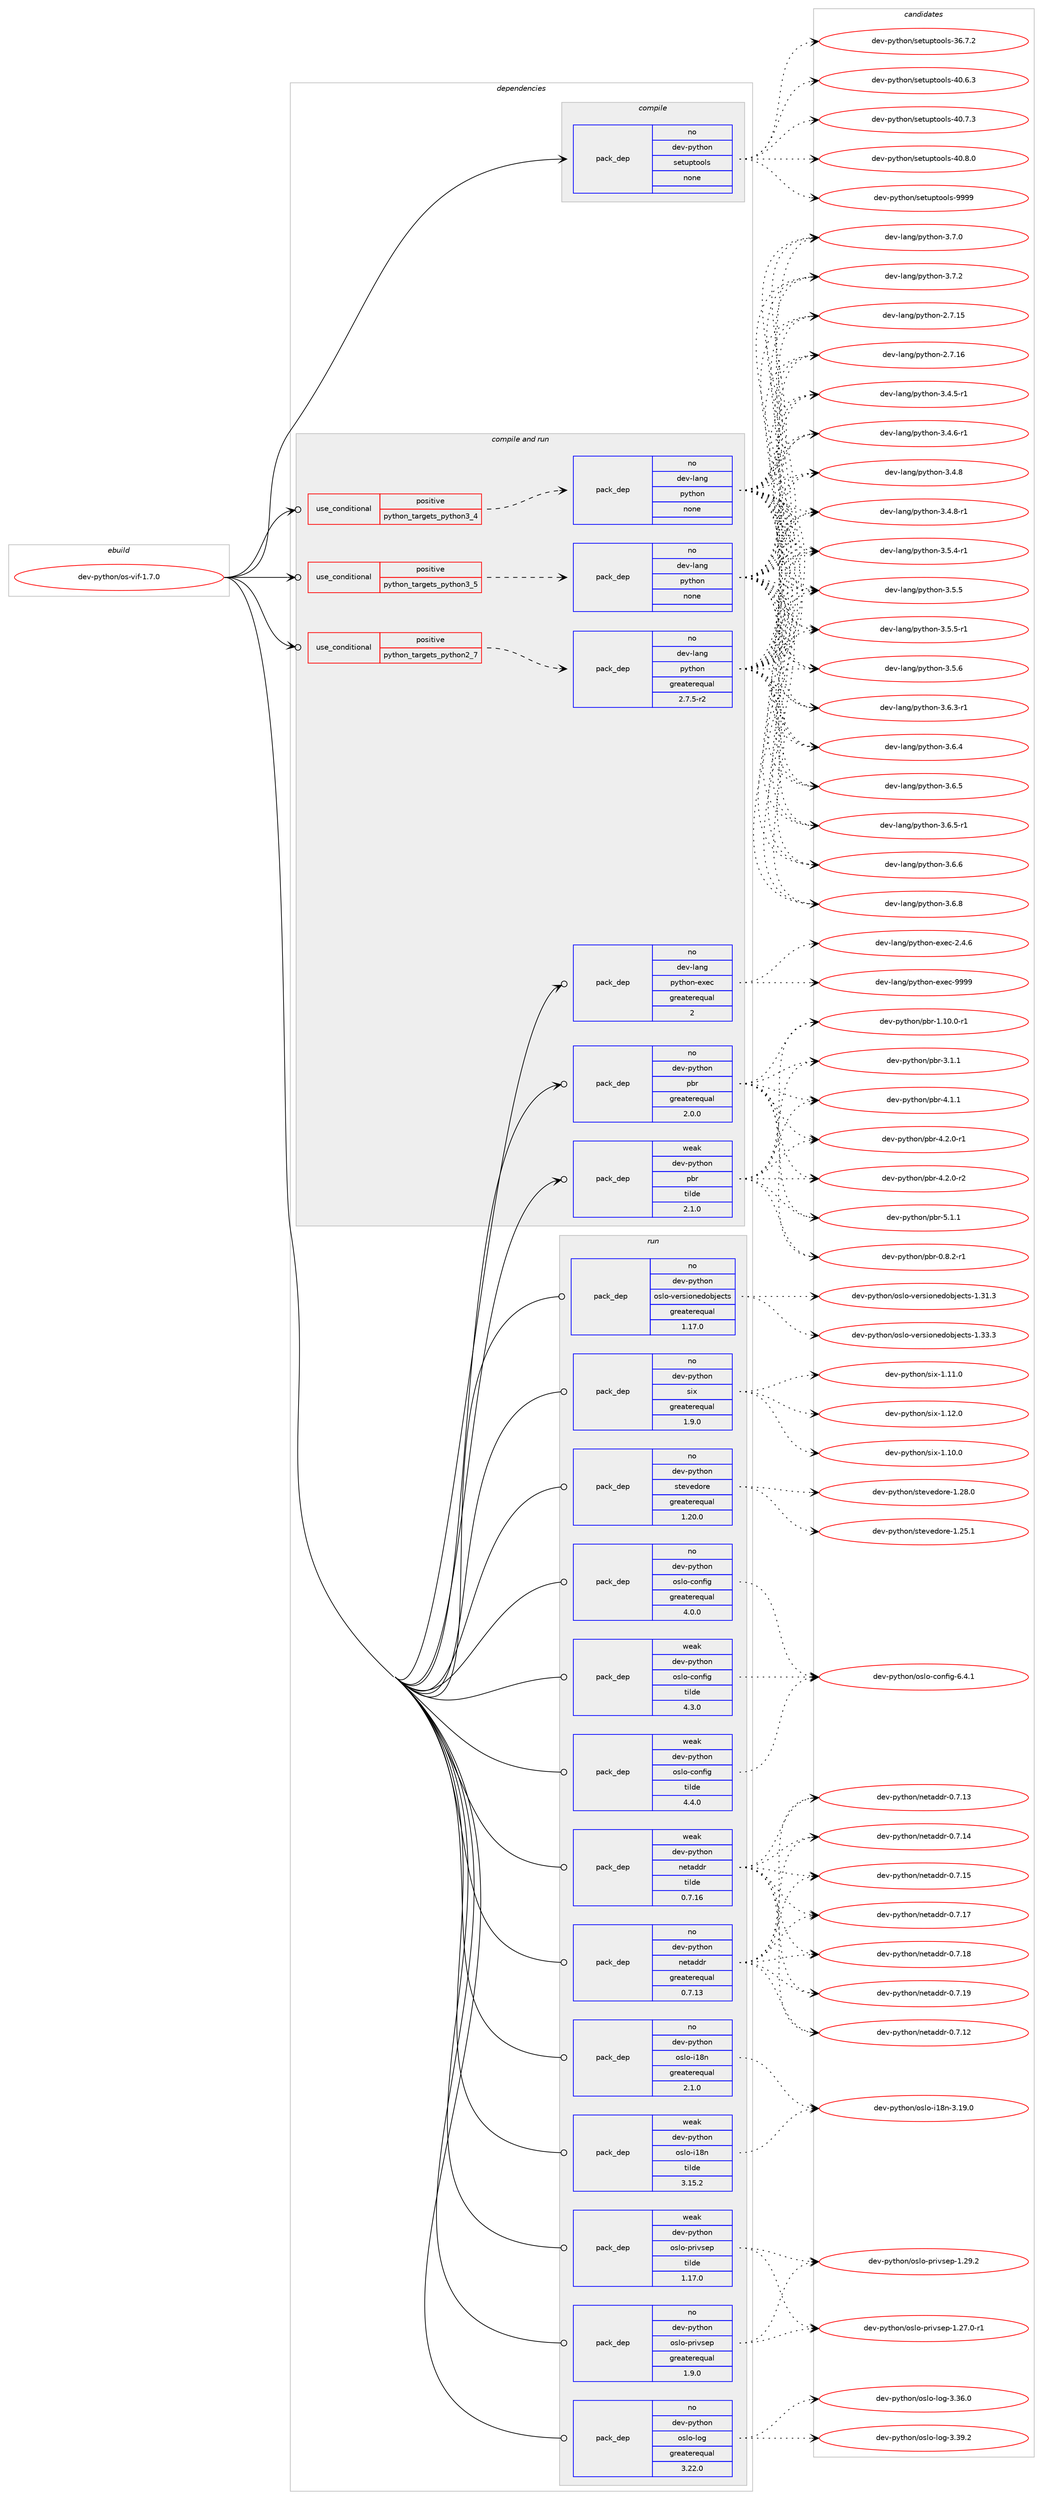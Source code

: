 digraph prolog {

# *************
# Graph options
# *************

newrank=true;
concentrate=true;
compound=true;
graph [rankdir=LR,fontname=Helvetica,fontsize=10,ranksep=1.5];#, ranksep=2.5, nodesep=0.2];
edge  [arrowhead=vee];
node  [fontname=Helvetica,fontsize=10];

# **********
# The ebuild
# **********

subgraph cluster_leftcol {
color=gray;
rank=same;
label=<<i>ebuild</i>>;
id [label="dev-python/os-vif-1.7.0", color=red, width=4, href="../dev-python/os-vif-1.7.0.svg"];
}

# ****************
# The dependencies
# ****************

subgraph cluster_midcol {
color=gray;
label=<<i>dependencies</i>>;
subgraph cluster_compile {
fillcolor="#eeeeee";
style=filled;
label=<<i>compile</i>>;
subgraph pack1020425 {
dependency1422333 [label=<<TABLE BORDER="0" CELLBORDER="1" CELLSPACING="0" CELLPADDING="4" WIDTH="220"><TR><TD ROWSPAN="6" CELLPADDING="30">pack_dep</TD></TR><TR><TD WIDTH="110">no</TD></TR><TR><TD>dev-python</TD></TR><TR><TD>setuptools</TD></TR><TR><TD>none</TD></TR><TR><TD></TD></TR></TABLE>>, shape=none, color=blue];
}
id:e -> dependency1422333:w [weight=20,style="solid",arrowhead="vee"];
}
subgraph cluster_compileandrun {
fillcolor="#eeeeee";
style=filled;
label=<<i>compile and run</i>>;
subgraph cond378631 {
dependency1422334 [label=<<TABLE BORDER="0" CELLBORDER="1" CELLSPACING="0" CELLPADDING="4"><TR><TD ROWSPAN="3" CELLPADDING="10">use_conditional</TD></TR><TR><TD>positive</TD></TR><TR><TD>python_targets_python2_7</TD></TR></TABLE>>, shape=none, color=red];
subgraph pack1020426 {
dependency1422335 [label=<<TABLE BORDER="0" CELLBORDER="1" CELLSPACING="0" CELLPADDING="4" WIDTH="220"><TR><TD ROWSPAN="6" CELLPADDING="30">pack_dep</TD></TR><TR><TD WIDTH="110">no</TD></TR><TR><TD>dev-lang</TD></TR><TR><TD>python</TD></TR><TR><TD>greaterequal</TD></TR><TR><TD>2.7.5-r2</TD></TR></TABLE>>, shape=none, color=blue];
}
dependency1422334:e -> dependency1422335:w [weight=20,style="dashed",arrowhead="vee"];
}
id:e -> dependency1422334:w [weight=20,style="solid",arrowhead="odotvee"];
subgraph cond378632 {
dependency1422336 [label=<<TABLE BORDER="0" CELLBORDER="1" CELLSPACING="0" CELLPADDING="4"><TR><TD ROWSPAN="3" CELLPADDING="10">use_conditional</TD></TR><TR><TD>positive</TD></TR><TR><TD>python_targets_python3_4</TD></TR></TABLE>>, shape=none, color=red];
subgraph pack1020427 {
dependency1422337 [label=<<TABLE BORDER="0" CELLBORDER="1" CELLSPACING="0" CELLPADDING="4" WIDTH="220"><TR><TD ROWSPAN="6" CELLPADDING="30">pack_dep</TD></TR><TR><TD WIDTH="110">no</TD></TR><TR><TD>dev-lang</TD></TR><TR><TD>python</TD></TR><TR><TD>none</TD></TR><TR><TD></TD></TR></TABLE>>, shape=none, color=blue];
}
dependency1422336:e -> dependency1422337:w [weight=20,style="dashed",arrowhead="vee"];
}
id:e -> dependency1422336:w [weight=20,style="solid",arrowhead="odotvee"];
subgraph cond378633 {
dependency1422338 [label=<<TABLE BORDER="0" CELLBORDER="1" CELLSPACING="0" CELLPADDING="4"><TR><TD ROWSPAN="3" CELLPADDING="10">use_conditional</TD></TR><TR><TD>positive</TD></TR><TR><TD>python_targets_python3_5</TD></TR></TABLE>>, shape=none, color=red];
subgraph pack1020428 {
dependency1422339 [label=<<TABLE BORDER="0" CELLBORDER="1" CELLSPACING="0" CELLPADDING="4" WIDTH="220"><TR><TD ROWSPAN="6" CELLPADDING="30">pack_dep</TD></TR><TR><TD WIDTH="110">no</TD></TR><TR><TD>dev-lang</TD></TR><TR><TD>python</TD></TR><TR><TD>none</TD></TR><TR><TD></TD></TR></TABLE>>, shape=none, color=blue];
}
dependency1422338:e -> dependency1422339:w [weight=20,style="dashed",arrowhead="vee"];
}
id:e -> dependency1422338:w [weight=20,style="solid",arrowhead="odotvee"];
subgraph pack1020429 {
dependency1422340 [label=<<TABLE BORDER="0" CELLBORDER="1" CELLSPACING="0" CELLPADDING="4" WIDTH="220"><TR><TD ROWSPAN="6" CELLPADDING="30">pack_dep</TD></TR><TR><TD WIDTH="110">no</TD></TR><TR><TD>dev-lang</TD></TR><TR><TD>python-exec</TD></TR><TR><TD>greaterequal</TD></TR><TR><TD>2</TD></TR></TABLE>>, shape=none, color=blue];
}
id:e -> dependency1422340:w [weight=20,style="solid",arrowhead="odotvee"];
subgraph pack1020430 {
dependency1422341 [label=<<TABLE BORDER="0" CELLBORDER="1" CELLSPACING="0" CELLPADDING="4" WIDTH="220"><TR><TD ROWSPAN="6" CELLPADDING="30">pack_dep</TD></TR><TR><TD WIDTH="110">no</TD></TR><TR><TD>dev-python</TD></TR><TR><TD>pbr</TD></TR><TR><TD>greaterequal</TD></TR><TR><TD>2.0.0</TD></TR></TABLE>>, shape=none, color=blue];
}
id:e -> dependency1422341:w [weight=20,style="solid",arrowhead="odotvee"];
subgraph pack1020431 {
dependency1422342 [label=<<TABLE BORDER="0" CELLBORDER="1" CELLSPACING="0" CELLPADDING="4" WIDTH="220"><TR><TD ROWSPAN="6" CELLPADDING="30">pack_dep</TD></TR><TR><TD WIDTH="110">weak</TD></TR><TR><TD>dev-python</TD></TR><TR><TD>pbr</TD></TR><TR><TD>tilde</TD></TR><TR><TD>2.1.0</TD></TR></TABLE>>, shape=none, color=blue];
}
id:e -> dependency1422342:w [weight=20,style="solid",arrowhead="odotvee"];
}
subgraph cluster_run {
fillcolor="#eeeeee";
style=filled;
label=<<i>run</i>>;
subgraph pack1020432 {
dependency1422343 [label=<<TABLE BORDER="0" CELLBORDER="1" CELLSPACING="0" CELLPADDING="4" WIDTH="220"><TR><TD ROWSPAN="6" CELLPADDING="30">pack_dep</TD></TR><TR><TD WIDTH="110">no</TD></TR><TR><TD>dev-python</TD></TR><TR><TD>netaddr</TD></TR><TR><TD>greaterequal</TD></TR><TR><TD>0.7.13</TD></TR></TABLE>>, shape=none, color=blue];
}
id:e -> dependency1422343:w [weight=20,style="solid",arrowhead="odot"];
subgraph pack1020433 {
dependency1422344 [label=<<TABLE BORDER="0" CELLBORDER="1" CELLSPACING="0" CELLPADDING="4" WIDTH="220"><TR><TD ROWSPAN="6" CELLPADDING="30">pack_dep</TD></TR><TR><TD WIDTH="110">no</TD></TR><TR><TD>dev-python</TD></TR><TR><TD>oslo-config</TD></TR><TR><TD>greaterequal</TD></TR><TR><TD>4.0.0</TD></TR></TABLE>>, shape=none, color=blue];
}
id:e -> dependency1422344:w [weight=20,style="solid",arrowhead="odot"];
subgraph pack1020434 {
dependency1422345 [label=<<TABLE BORDER="0" CELLBORDER="1" CELLSPACING="0" CELLPADDING="4" WIDTH="220"><TR><TD ROWSPAN="6" CELLPADDING="30">pack_dep</TD></TR><TR><TD WIDTH="110">no</TD></TR><TR><TD>dev-python</TD></TR><TR><TD>oslo-i18n</TD></TR><TR><TD>greaterequal</TD></TR><TR><TD>2.1.0</TD></TR></TABLE>>, shape=none, color=blue];
}
id:e -> dependency1422345:w [weight=20,style="solid",arrowhead="odot"];
subgraph pack1020435 {
dependency1422346 [label=<<TABLE BORDER="0" CELLBORDER="1" CELLSPACING="0" CELLPADDING="4" WIDTH="220"><TR><TD ROWSPAN="6" CELLPADDING="30">pack_dep</TD></TR><TR><TD WIDTH="110">no</TD></TR><TR><TD>dev-python</TD></TR><TR><TD>oslo-log</TD></TR><TR><TD>greaterequal</TD></TR><TR><TD>3.22.0</TD></TR></TABLE>>, shape=none, color=blue];
}
id:e -> dependency1422346:w [weight=20,style="solid",arrowhead="odot"];
subgraph pack1020436 {
dependency1422347 [label=<<TABLE BORDER="0" CELLBORDER="1" CELLSPACING="0" CELLPADDING="4" WIDTH="220"><TR><TD ROWSPAN="6" CELLPADDING="30">pack_dep</TD></TR><TR><TD WIDTH="110">no</TD></TR><TR><TD>dev-python</TD></TR><TR><TD>oslo-privsep</TD></TR><TR><TD>greaterequal</TD></TR><TR><TD>1.9.0</TD></TR></TABLE>>, shape=none, color=blue];
}
id:e -> dependency1422347:w [weight=20,style="solid",arrowhead="odot"];
subgraph pack1020437 {
dependency1422348 [label=<<TABLE BORDER="0" CELLBORDER="1" CELLSPACING="0" CELLPADDING="4" WIDTH="220"><TR><TD ROWSPAN="6" CELLPADDING="30">pack_dep</TD></TR><TR><TD WIDTH="110">no</TD></TR><TR><TD>dev-python</TD></TR><TR><TD>oslo-versionedobjects</TD></TR><TR><TD>greaterequal</TD></TR><TR><TD>1.17.0</TD></TR></TABLE>>, shape=none, color=blue];
}
id:e -> dependency1422348:w [weight=20,style="solid",arrowhead="odot"];
subgraph pack1020438 {
dependency1422349 [label=<<TABLE BORDER="0" CELLBORDER="1" CELLSPACING="0" CELLPADDING="4" WIDTH="220"><TR><TD ROWSPAN="6" CELLPADDING="30">pack_dep</TD></TR><TR><TD WIDTH="110">no</TD></TR><TR><TD>dev-python</TD></TR><TR><TD>six</TD></TR><TR><TD>greaterequal</TD></TR><TR><TD>1.9.0</TD></TR></TABLE>>, shape=none, color=blue];
}
id:e -> dependency1422349:w [weight=20,style="solid",arrowhead="odot"];
subgraph pack1020439 {
dependency1422350 [label=<<TABLE BORDER="0" CELLBORDER="1" CELLSPACING="0" CELLPADDING="4" WIDTH="220"><TR><TD ROWSPAN="6" CELLPADDING="30">pack_dep</TD></TR><TR><TD WIDTH="110">no</TD></TR><TR><TD>dev-python</TD></TR><TR><TD>stevedore</TD></TR><TR><TD>greaterequal</TD></TR><TR><TD>1.20.0</TD></TR></TABLE>>, shape=none, color=blue];
}
id:e -> dependency1422350:w [weight=20,style="solid",arrowhead="odot"];
subgraph pack1020440 {
dependency1422351 [label=<<TABLE BORDER="0" CELLBORDER="1" CELLSPACING="0" CELLPADDING="4" WIDTH="220"><TR><TD ROWSPAN="6" CELLPADDING="30">pack_dep</TD></TR><TR><TD WIDTH="110">weak</TD></TR><TR><TD>dev-python</TD></TR><TR><TD>netaddr</TD></TR><TR><TD>tilde</TD></TR><TR><TD>0.7.16</TD></TR></TABLE>>, shape=none, color=blue];
}
id:e -> dependency1422351:w [weight=20,style="solid",arrowhead="odot"];
subgraph pack1020441 {
dependency1422352 [label=<<TABLE BORDER="0" CELLBORDER="1" CELLSPACING="0" CELLPADDING="4" WIDTH="220"><TR><TD ROWSPAN="6" CELLPADDING="30">pack_dep</TD></TR><TR><TD WIDTH="110">weak</TD></TR><TR><TD>dev-python</TD></TR><TR><TD>oslo-config</TD></TR><TR><TD>tilde</TD></TR><TR><TD>4.3.0</TD></TR></TABLE>>, shape=none, color=blue];
}
id:e -> dependency1422352:w [weight=20,style="solid",arrowhead="odot"];
subgraph pack1020442 {
dependency1422353 [label=<<TABLE BORDER="0" CELLBORDER="1" CELLSPACING="0" CELLPADDING="4" WIDTH="220"><TR><TD ROWSPAN="6" CELLPADDING="30">pack_dep</TD></TR><TR><TD WIDTH="110">weak</TD></TR><TR><TD>dev-python</TD></TR><TR><TD>oslo-config</TD></TR><TR><TD>tilde</TD></TR><TR><TD>4.4.0</TD></TR></TABLE>>, shape=none, color=blue];
}
id:e -> dependency1422353:w [weight=20,style="solid",arrowhead="odot"];
subgraph pack1020443 {
dependency1422354 [label=<<TABLE BORDER="0" CELLBORDER="1" CELLSPACING="0" CELLPADDING="4" WIDTH="220"><TR><TD ROWSPAN="6" CELLPADDING="30">pack_dep</TD></TR><TR><TD WIDTH="110">weak</TD></TR><TR><TD>dev-python</TD></TR><TR><TD>oslo-i18n</TD></TR><TR><TD>tilde</TD></TR><TR><TD>3.15.2</TD></TR></TABLE>>, shape=none, color=blue];
}
id:e -> dependency1422354:w [weight=20,style="solid",arrowhead="odot"];
subgraph pack1020444 {
dependency1422355 [label=<<TABLE BORDER="0" CELLBORDER="1" CELLSPACING="0" CELLPADDING="4" WIDTH="220"><TR><TD ROWSPAN="6" CELLPADDING="30">pack_dep</TD></TR><TR><TD WIDTH="110">weak</TD></TR><TR><TD>dev-python</TD></TR><TR><TD>oslo-privsep</TD></TR><TR><TD>tilde</TD></TR><TR><TD>1.17.0</TD></TR></TABLE>>, shape=none, color=blue];
}
id:e -> dependency1422355:w [weight=20,style="solid",arrowhead="odot"];
}
}

# **************
# The candidates
# **************

subgraph cluster_choices {
rank=same;
color=gray;
label=<<i>candidates</i>>;

subgraph choice1020425 {
color=black;
nodesep=1;
choice100101118451121211161041111104711510111611711211611111110811545515446554650 [label="dev-python/setuptools-36.7.2", color=red, width=4,href="../dev-python/setuptools-36.7.2.svg"];
choice100101118451121211161041111104711510111611711211611111110811545524846544651 [label="dev-python/setuptools-40.6.3", color=red, width=4,href="../dev-python/setuptools-40.6.3.svg"];
choice100101118451121211161041111104711510111611711211611111110811545524846554651 [label="dev-python/setuptools-40.7.3", color=red, width=4,href="../dev-python/setuptools-40.7.3.svg"];
choice100101118451121211161041111104711510111611711211611111110811545524846564648 [label="dev-python/setuptools-40.8.0", color=red, width=4,href="../dev-python/setuptools-40.8.0.svg"];
choice10010111845112121116104111110471151011161171121161111111081154557575757 [label="dev-python/setuptools-9999", color=red, width=4,href="../dev-python/setuptools-9999.svg"];
dependency1422333:e -> choice100101118451121211161041111104711510111611711211611111110811545515446554650:w [style=dotted,weight="100"];
dependency1422333:e -> choice100101118451121211161041111104711510111611711211611111110811545524846544651:w [style=dotted,weight="100"];
dependency1422333:e -> choice100101118451121211161041111104711510111611711211611111110811545524846554651:w [style=dotted,weight="100"];
dependency1422333:e -> choice100101118451121211161041111104711510111611711211611111110811545524846564648:w [style=dotted,weight="100"];
dependency1422333:e -> choice10010111845112121116104111110471151011161171121161111111081154557575757:w [style=dotted,weight="100"];
}
subgraph choice1020426 {
color=black;
nodesep=1;
choice10010111845108971101034711212111610411111045504655464953 [label="dev-lang/python-2.7.15", color=red, width=4,href="../dev-lang/python-2.7.15.svg"];
choice10010111845108971101034711212111610411111045504655464954 [label="dev-lang/python-2.7.16", color=red, width=4,href="../dev-lang/python-2.7.16.svg"];
choice1001011184510897110103471121211161041111104551465246534511449 [label="dev-lang/python-3.4.5-r1", color=red, width=4,href="../dev-lang/python-3.4.5-r1.svg"];
choice1001011184510897110103471121211161041111104551465246544511449 [label="dev-lang/python-3.4.6-r1", color=red, width=4,href="../dev-lang/python-3.4.6-r1.svg"];
choice100101118451089711010347112121116104111110455146524656 [label="dev-lang/python-3.4.8", color=red, width=4,href="../dev-lang/python-3.4.8.svg"];
choice1001011184510897110103471121211161041111104551465246564511449 [label="dev-lang/python-3.4.8-r1", color=red, width=4,href="../dev-lang/python-3.4.8-r1.svg"];
choice1001011184510897110103471121211161041111104551465346524511449 [label="dev-lang/python-3.5.4-r1", color=red, width=4,href="../dev-lang/python-3.5.4-r1.svg"];
choice100101118451089711010347112121116104111110455146534653 [label="dev-lang/python-3.5.5", color=red, width=4,href="../dev-lang/python-3.5.5.svg"];
choice1001011184510897110103471121211161041111104551465346534511449 [label="dev-lang/python-3.5.5-r1", color=red, width=4,href="../dev-lang/python-3.5.5-r1.svg"];
choice100101118451089711010347112121116104111110455146534654 [label="dev-lang/python-3.5.6", color=red, width=4,href="../dev-lang/python-3.5.6.svg"];
choice1001011184510897110103471121211161041111104551465446514511449 [label="dev-lang/python-3.6.3-r1", color=red, width=4,href="../dev-lang/python-3.6.3-r1.svg"];
choice100101118451089711010347112121116104111110455146544652 [label="dev-lang/python-3.6.4", color=red, width=4,href="../dev-lang/python-3.6.4.svg"];
choice100101118451089711010347112121116104111110455146544653 [label="dev-lang/python-3.6.5", color=red, width=4,href="../dev-lang/python-3.6.5.svg"];
choice1001011184510897110103471121211161041111104551465446534511449 [label="dev-lang/python-3.6.5-r1", color=red, width=4,href="../dev-lang/python-3.6.5-r1.svg"];
choice100101118451089711010347112121116104111110455146544654 [label="dev-lang/python-3.6.6", color=red, width=4,href="../dev-lang/python-3.6.6.svg"];
choice100101118451089711010347112121116104111110455146544656 [label="dev-lang/python-3.6.8", color=red, width=4,href="../dev-lang/python-3.6.8.svg"];
choice100101118451089711010347112121116104111110455146554648 [label="dev-lang/python-3.7.0", color=red, width=4,href="../dev-lang/python-3.7.0.svg"];
choice100101118451089711010347112121116104111110455146554650 [label="dev-lang/python-3.7.2", color=red, width=4,href="../dev-lang/python-3.7.2.svg"];
dependency1422335:e -> choice10010111845108971101034711212111610411111045504655464953:w [style=dotted,weight="100"];
dependency1422335:e -> choice10010111845108971101034711212111610411111045504655464954:w [style=dotted,weight="100"];
dependency1422335:e -> choice1001011184510897110103471121211161041111104551465246534511449:w [style=dotted,weight="100"];
dependency1422335:e -> choice1001011184510897110103471121211161041111104551465246544511449:w [style=dotted,weight="100"];
dependency1422335:e -> choice100101118451089711010347112121116104111110455146524656:w [style=dotted,weight="100"];
dependency1422335:e -> choice1001011184510897110103471121211161041111104551465246564511449:w [style=dotted,weight="100"];
dependency1422335:e -> choice1001011184510897110103471121211161041111104551465346524511449:w [style=dotted,weight="100"];
dependency1422335:e -> choice100101118451089711010347112121116104111110455146534653:w [style=dotted,weight="100"];
dependency1422335:e -> choice1001011184510897110103471121211161041111104551465346534511449:w [style=dotted,weight="100"];
dependency1422335:e -> choice100101118451089711010347112121116104111110455146534654:w [style=dotted,weight="100"];
dependency1422335:e -> choice1001011184510897110103471121211161041111104551465446514511449:w [style=dotted,weight="100"];
dependency1422335:e -> choice100101118451089711010347112121116104111110455146544652:w [style=dotted,weight="100"];
dependency1422335:e -> choice100101118451089711010347112121116104111110455146544653:w [style=dotted,weight="100"];
dependency1422335:e -> choice1001011184510897110103471121211161041111104551465446534511449:w [style=dotted,weight="100"];
dependency1422335:e -> choice100101118451089711010347112121116104111110455146544654:w [style=dotted,weight="100"];
dependency1422335:e -> choice100101118451089711010347112121116104111110455146544656:w [style=dotted,weight="100"];
dependency1422335:e -> choice100101118451089711010347112121116104111110455146554648:w [style=dotted,weight="100"];
dependency1422335:e -> choice100101118451089711010347112121116104111110455146554650:w [style=dotted,weight="100"];
}
subgraph choice1020427 {
color=black;
nodesep=1;
choice10010111845108971101034711212111610411111045504655464953 [label="dev-lang/python-2.7.15", color=red, width=4,href="../dev-lang/python-2.7.15.svg"];
choice10010111845108971101034711212111610411111045504655464954 [label="dev-lang/python-2.7.16", color=red, width=4,href="../dev-lang/python-2.7.16.svg"];
choice1001011184510897110103471121211161041111104551465246534511449 [label="dev-lang/python-3.4.5-r1", color=red, width=4,href="../dev-lang/python-3.4.5-r1.svg"];
choice1001011184510897110103471121211161041111104551465246544511449 [label="dev-lang/python-3.4.6-r1", color=red, width=4,href="../dev-lang/python-3.4.6-r1.svg"];
choice100101118451089711010347112121116104111110455146524656 [label="dev-lang/python-3.4.8", color=red, width=4,href="../dev-lang/python-3.4.8.svg"];
choice1001011184510897110103471121211161041111104551465246564511449 [label="dev-lang/python-3.4.8-r1", color=red, width=4,href="../dev-lang/python-3.4.8-r1.svg"];
choice1001011184510897110103471121211161041111104551465346524511449 [label="dev-lang/python-3.5.4-r1", color=red, width=4,href="../dev-lang/python-3.5.4-r1.svg"];
choice100101118451089711010347112121116104111110455146534653 [label="dev-lang/python-3.5.5", color=red, width=4,href="../dev-lang/python-3.5.5.svg"];
choice1001011184510897110103471121211161041111104551465346534511449 [label="dev-lang/python-3.5.5-r1", color=red, width=4,href="../dev-lang/python-3.5.5-r1.svg"];
choice100101118451089711010347112121116104111110455146534654 [label="dev-lang/python-3.5.6", color=red, width=4,href="../dev-lang/python-3.5.6.svg"];
choice1001011184510897110103471121211161041111104551465446514511449 [label="dev-lang/python-3.6.3-r1", color=red, width=4,href="../dev-lang/python-3.6.3-r1.svg"];
choice100101118451089711010347112121116104111110455146544652 [label="dev-lang/python-3.6.4", color=red, width=4,href="../dev-lang/python-3.6.4.svg"];
choice100101118451089711010347112121116104111110455146544653 [label="dev-lang/python-3.6.5", color=red, width=4,href="../dev-lang/python-3.6.5.svg"];
choice1001011184510897110103471121211161041111104551465446534511449 [label="dev-lang/python-3.6.5-r1", color=red, width=4,href="../dev-lang/python-3.6.5-r1.svg"];
choice100101118451089711010347112121116104111110455146544654 [label="dev-lang/python-3.6.6", color=red, width=4,href="../dev-lang/python-3.6.6.svg"];
choice100101118451089711010347112121116104111110455146544656 [label="dev-lang/python-3.6.8", color=red, width=4,href="../dev-lang/python-3.6.8.svg"];
choice100101118451089711010347112121116104111110455146554648 [label="dev-lang/python-3.7.0", color=red, width=4,href="../dev-lang/python-3.7.0.svg"];
choice100101118451089711010347112121116104111110455146554650 [label="dev-lang/python-3.7.2", color=red, width=4,href="../dev-lang/python-3.7.2.svg"];
dependency1422337:e -> choice10010111845108971101034711212111610411111045504655464953:w [style=dotted,weight="100"];
dependency1422337:e -> choice10010111845108971101034711212111610411111045504655464954:w [style=dotted,weight="100"];
dependency1422337:e -> choice1001011184510897110103471121211161041111104551465246534511449:w [style=dotted,weight="100"];
dependency1422337:e -> choice1001011184510897110103471121211161041111104551465246544511449:w [style=dotted,weight="100"];
dependency1422337:e -> choice100101118451089711010347112121116104111110455146524656:w [style=dotted,weight="100"];
dependency1422337:e -> choice1001011184510897110103471121211161041111104551465246564511449:w [style=dotted,weight="100"];
dependency1422337:e -> choice1001011184510897110103471121211161041111104551465346524511449:w [style=dotted,weight="100"];
dependency1422337:e -> choice100101118451089711010347112121116104111110455146534653:w [style=dotted,weight="100"];
dependency1422337:e -> choice1001011184510897110103471121211161041111104551465346534511449:w [style=dotted,weight="100"];
dependency1422337:e -> choice100101118451089711010347112121116104111110455146534654:w [style=dotted,weight="100"];
dependency1422337:e -> choice1001011184510897110103471121211161041111104551465446514511449:w [style=dotted,weight="100"];
dependency1422337:e -> choice100101118451089711010347112121116104111110455146544652:w [style=dotted,weight="100"];
dependency1422337:e -> choice100101118451089711010347112121116104111110455146544653:w [style=dotted,weight="100"];
dependency1422337:e -> choice1001011184510897110103471121211161041111104551465446534511449:w [style=dotted,weight="100"];
dependency1422337:e -> choice100101118451089711010347112121116104111110455146544654:w [style=dotted,weight="100"];
dependency1422337:e -> choice100101118451089711010347112121116104111110455146544656:w [style=dotted,weight="100"];
dependency1422337:e -> choice100101118451089711010347112121116104111110455146554648:w [style=dotted,weight="100"];
dependency1422337:e -> choice100101118451089711010347112121116104111110455146554650:w [style=dotted,weight="100"];
}
subgraph choice1020428 {
color=black;
nodesep=1;
choice10010111845108971101034711212111610411111045504655464953 [label="dev-lang/python-2.7.15", color=red, width=4,href="../dev-lang/python-2.7.15.svg"];
choice10010111845108971101034711212111610411111045504655464954 [label="dev-lang/python-2.7.16", color=red, width=4,href="../dev-lang/python-2.7.16.svg"];
choice1001011184510897110103471121211161041111104551465246534511449 [label="dev-lang/python-3.4.5-r1", color=red, width=4,href="../dev-lang/python-3.4.5-r1.svg"];
choice1001011184510897110103471121211161041111104551465246544511449 [label="dev-lang/python-3.4.6-r1", color=red, width=4,href="../dev-lang/python-3.4.6-r1.svg"];
choice100101118451089711010347112121116104111110455146524656 [label="dev-lang/python-3.4.8", color=red, width=4,href="../dev-lang/python-3.4.8.svg"];
choice1001011184510897110103471121211161041111104551465246564511449 [label="dev-lang/python-3.4.8-r1", color=red, width=4,href="../dev-lang/python-3.4.8-r1.svg"];
choice1001011184510897110103471121211161041111104551465346524511449 [label="dev-lang/python-3.5.4-r1", color=red, width=4,href="../dev-lang/python-3.5.4-r1.svg"];
choice100101118451089711010347112121116104111110455146534653 [label="dev-lang/python-3.5.5", color=red, width=4,href="../dev-lang/python-3.5.5.svg"];
choice1001011184510897110103471121211161041111104551465346534511449 [label="dev-lang/python-3.5.5-r1", color=red, width=4,href="../dev-lang/python-3.5.5-r1.svg"];
choice100101118451089711010347112121116104111110455146534654 [label="dev-lang/python-3.5.6", color=red, width=4,href="../dev-lang/python-3.5.6.svg"];
choice1001011184510897110103471121211161041111104551465446514511449 [label="dev-lang/python-3.6.3-r1", color=red, width=4,href="../dev-lang/python-3.6.3-r1.svg"];
choice100101118451089711010347112121116104111110455146544652 [label="dev-lang/python-3.6.4", color=red, width=4,href="../dev-lang/python-3.6.4.svg"];
choice100101118451089711010347112121116104111110455146544653 [label="dev-lang/python-3.6.5", color=red, width=4,href="../dev-lang/python-3.6.5.svg"];
choice1001011184510897110103471121211161041111104551465446534511449 [label="dev-lang/python-3.6.5-r1", color=red, width=4,href="../dev-lang/python-3.6.5-r1.svg"];
choice100101118451089711010347112121116104111110455146544654 [label="dev-lang/python-3.6.6", color=red, width=4,href="../dev-lang/python-3.6.6.svg"];
choice100101118451089711010347112121116104111110455146544656 [label="dev-lang/python-3.6.8", color=red, width=4,href="../dev-lang/python-3.6.8.svg"];
choice100101118451089711010347112121116104111110455146554648 [label="dev-lang/python-3.7.0", color=red, width=4,href="../dev-lang/python-3.7.0.svg"];
choice100101118451089711010347112121116104111110455146554650 [label="dev-lang/python-3.7.2", color=red, width=4,href="../dev-lang/python-3.7.2.svg"];
dependency1422339:e -> choice10010111845108971101034711212111610411111045504655464953:w [style=dotted,weight="100"];
dependency1422339:e -> choice10010111845108971101034711212111610411111045504655464954:w [style=dotted,weight="100"];
dependency1422339:e -> choice1001011184510897110103471121211161041111104551465246534511449:w [style=dotted,weight="100"];
dependency1422339:e -> choice1001011184510897110103471121211161041111104551465246544511449:w [style=dotted,weight="100"];
dependency1422339:e -> choice100101118451089711010347112121116104111110455146524656:w [style=dotted,weight="100"];
dependency1422339:e -> choice1001011184510897110103471121211161041111104551465246564511449:w [style=dotted,weight="100"];
dependency1422339:e -> choice1001011184510897110103471121211161041111104551465346524511449:w [style=dotted,weight="100"];
dependency1422339:e -> choice100101118451089711010347112121116104111110455146534653:w [style=dotted,weight="100"];
dependency1422339:e -> choice1001011184510897110103471121211161041111104551465346534511449:w [style=dotted,weight="100"];
dependency1422339:e -> choice100101118451089711010347112121116104111110455146534654:w [style=dotted,weight="100"];
dependency1422339:e -> choice1001011184510897110103471121211161041111104551465446514511449:w [style=dotted,weight="100"];
dependency1422339:e -> choice100101118451089711010347112121116104111110455146544652:w [style=dotted,weight="100"];
dependency1422339:e -> choice100101118451089711010347112121116104111110455146544653:w [style=dotted,weight="100"];
dependency1422339:e -> choice1001011184510897110103471121211161041111104551465446534511449:w [style=dotted,weight="100"];
dependency1422339:e -> choice100101118451089711010347112121116104111110455146544654:w [style=dotted,weight="100"];
dependency1422339:e -> choice100101118451089711010347112121116104111110455146544656:w [style=dotted,weight="100"];
dependency1422339:e -> choice100101118451089711010347112121116104111110455146554648:w [style=dotted,weight="100"];
dependency1422339:e -> choice100101118451089711010347112121116104111110455146554650:w [style=dotted,weight="100"];
}
subgraph choice1020429 {
color=black;
nodesep=1;
choice1001011184510897110103471121211161041111104510112010199455046524654 [label="dev-lang/python-exec-2.4.6", color=red, width=4,href="../dev-lang/python-exec-2.4.6.svg"];
choice10010111845108971101034711212111610411111045101120101994557575757 [label="dev-lang/python-exec-9999", color=red, width=4,href="../dev-lang/python-exec-9999.svg"];
dependency1422340:e -> choice1001011184510897110103471121211161041111104510112010199455046524654:w [style=dotted,weight="100"];
dependency1422340:e -> choice10010111845108971101034711212111610411111045101120101994557575757:w [style=dotted,weight="100"];
}
subgraph choice1020430 {
color=black;
nodesep=1;
choice1001011184511212111610411111047112981144548465646504511449 [label="dev-python/pbr-0.8.2-r1", color=red, width=4,href="../dev-python/pbr-0.8.2-r1.svg"];
choice100101118451121211161041111104711298114454946494846484511449 [label="dev-python/pbr-1.10.0-r1", color=red, width=4,href="../dev-python/pbr-1.10.0-r1.svg"];
choice100101118451121211161041111104711298114455146494649 [label="dev-python/pbr-3.1.1", color=red, width=4,href="../dev-python/pbr-3.1.1.svg"];
choice100101118451121211161041111104711298114455246494649 [label="dev-python/pbr-4.1.1", color=red, width=4,href="../dev-python/pbr-4.1.1.svg"];
choice1001011184511212111610411111047112981144552465046484511449 [label="dev-python/pbr-4.2.0-r1", color=red, width=4,href="../dev-python/pbr-4.2.0-r1.svg"];
choice1001011184511212111610411111047112981144552465046484511450 [label="dev-python/pbr-4.2.0-r2", color=red, width=4,href="../dev-python/pbr-4.2.0-r2.svg"];
choice100101118451121211161041111104711298114455346494649 [label="dev-python/pbr-5.1.1", color=red, width=4,href="../dev-python/pbr-5.1.1.svg"];
dependency1422341:e -> choice1001011184511212111610411111047112981144548465646504511449:w [style=dotted,weight="100"];
dependency1422341:e -> choice100101118451121211161041111104711298114454946494846484511449:w [style=dotted,weight="100"];
dependency1422341:e -> choice100101118451121211161041111104711298114455146494649:w [style=dotted,weight="100"];
dependency1422341:e -> choice100101118451121211161041111104711298114455246494649:w [style=dotted,weight="100"];
dependency1422341:e -> choice1001011184511212111610411111047112981144552465046484511449:w [style=dotted,weight="100"];
dependency1422341:e -> choice1001011184511212111610411111047112981144552465046484511450:w [style=dotted,weight="100"];
dependency1422341:e -> choice100101118451121211161041111104711298114455346494649:w [style=dotted,weight="100"];
}
subgraph choice1020431 {
color=black;
nodesep=1;
choice1001011184511212111610411111047112981144548465646504511449 [label="dev-python/pbr-0.8.2-r1", color=red, width=4,href="../dev-python/pbr-0.8.2-r1.svg"];
choice100101118451121211161041111104711298114454946494846484511449 [label="dev-python/pbr-1.10.0-r1", color=red, width=4,href="../dev-python/pbr-1.10.0-r1.svg"];
choice100101118451121211161041111104711298114455146494649 [label="dev-python/pbr-3.1.1", color=red, width=4,href="../dev-python/pbr-3.1.1.svg"];
choice100101118451121211161041111104711298114455246494649 [label="dev-python/pbr-4.1.1", color=red, width=4,href="../dev-python/pbr-4.1.1.svg"];
choice1001011184511212111610411111047112981144552465046484511449 [label="dev-python/pbr-4.2.0-r1", color=red, width=4,href="../dev-python/pbr-4.2.0-r1.svg"];
choice1001011184511212111610411111047112981144552465046484511450 [label="dev-python/pbr-4.2.0-r2", color=red, width=4,href="../dev-python/pbr-4.2.0-r2.svg"];
choice100101118451121211161041111104711298114455346494649 [label="dev-python/pbr-5.1.1", color=red, width=4,href="../dev-python/pbr-5.1.1.svg"];
dependency1422342:e -> choice1001011184511212111610411111047112981144548465646504511449:w [style=dotted,weight="100"];
dependency1422342:e -> choice100101118451121211161041111104711298114454946494846484511449:w [style=dotted,weight="100"];
dependency1422342:e -> choice100101118451121211161041111104711298114455146494649:w [style=dotted,weight="100"];
dependency1422342:e -> choice100101118451121211161041111104711298114455246494649:w [style=dotted,weight="100"];
dependency1422342:e -> choice1001011184511212111610411111047112981144552465046484511449:w [style=dotted,weight="100"];
dependency1422342:e -> choice1001011184511212111610411111047112981144552465046484511450:w [style=dotted,weight="100"];
dependency1422342:e -> choice100101118451121211161041111104711298114455346494649:w [style=dotted,weight="100"];
}
subgraph choice1020432 {
color=black;
nodesep=1;
choice10010111845112121116104111110471101011169710010011445484655464950 [label="dev-python/netaddr-0.7.12", color=red, width=4,href="../dev-python/netaddr-0.7.12.svg"];
choice10010111845112121116104111110471101011169710010011445484655464951 [label="dev-python/netaddr-0.7.13", color=red, width=4,href="../dev-python/netaddr-0.7.13.svg"];
choice10010111845112121116104111110471101011169710010011445484655464952 [label="dev-python/netaddr-0.7.14", color=red, width=4,href="../dev-python/netaddr-0.7.14.svg"];
choice10010111845112121116104111110471101011169710010011445484655464953 [label="dev-python/netaddr-0.7.15", color=red, width=4,href="../dev-python/netaddr-0.7.15.svg"];
choice10010111845112121116104111110471101011169710010011445484655464955 [label="dev-python/netaddr-0.7.17", color=red, width=4,href="../dev-python/netaddr-0.7.17.svg"];
choice10010111845112121116104111110471101011169710010011445484655464956 [label="dev-python/netaddr-0.7.18", color=red, width=4,href="../dev-python/netaddr-0.7.18.svg"];
choice10010111845112121116104111110471101011169710010011445484655464957 [label="dev-python/netaddr-0.7.19", color=red, width=4,href="../dev-python/netaddr-0.7.19.svg"];
dependency1422343:e -> choice10010111845112121116104111110471101011169710010011445484655464950:w [style=dotted,weight="100"];
dependency1422343:e -> choice10010111845112121116104111110471101011169710010011445484655464951:w [style=dotted,weight="100"];
dependency1422343:e -> choice10010111845112121116104111110471101011169710010011445484655464952:w [style=dotted,weight="100"];
dependency1422343:e -> choice10010111845112121116104111110471101011169710010011445484655464953:w [style=dotted,weight="100"];
dependency1422343:e -> choice10010111845112121116104111110471101011169710010011445484655464955:w [style=dotted,weight="100"];
dependency1422343:e -> choice10010111845112121116104111110471101011169710010011445484655464956:w [style=dotted,weight="100"];
dependency1422343:e -> choice10010111845112121116104111110471101011169710010011445484655464957:w [style=dotted,weight="100"];
}
subgraph choice1020433 {
color=black;
nodesep=1;
choice10010111845112121116104111110471111151081114599111110102105103455446524649 [label="dev-python/oslo-config-6.4.1", color=red, width=4,href="../dev-python/oslo-config-6.4.1.svg"];
dependency1422344:e -> choice10010111845112121116104111110471111151081114599111110102105103455446524649:w [style=dotted,weight="100"];
}
subgraph choice1020434 {
color=black;
nodesep=1;
choice100101118451121211161041111104711111510811145105495611045514649574648 [label="dev-python/oslo-i18n-3.19.0", color=red, width=4,href="../dev-python/oslo-i18n-3.19.0.svg"];
dependency1422345:e -> choice100101118451121211161041111104711111510811145105495611045514649574648:w [style=dotted,weight="100"];
}
subgraph choice1020435 {
color=black;
nodesep=1;
choice10010111845112121116104111110471111151081114510811110345514651544648 [label="dev-python/oslo-log-3.36.0", color=red, width=4,href="../dev-python/oslo-log-3.36.0.svg"];
choice10010111845112121116104111110471111151081114510811110345514651574650 [label="dev-python/oslo-log-3.39.2", color=red, width=4,href="../dev-python/oslo-log-3.39.2.svg"];
dependency1422346:e -> choice10010111845112121116104111110471111151081114510811110345514651544648:w [style=dotted,weight="100"];
dependency1422346:e -> choice10010111845112121116104111110471111151081114510811110345514651574650:w [style=dotted,weight="100"];
}
subgraph choice1020436 {
color=black;
nodesep=1;
choice100101118451121211161041111104711111510811145112114105118115101112454946505546484511449 [label="dev-python/oslo-privsep-1.27.0-r1", color=red, width=4,href="../dev-python/oslo-privsep-1.27.0-r1.svg"];
choice10010111845112121116104111110471111151081114511211410511811510111245494650574650 [label="dev-python/oslo-privsep-1.29.2", color=red, width=4,href="../dev-python/oslo-privsep-1.29.2.svg"];
dependency1422347:e -> choice100101118451121211161041111104711111510811145112114105118115101112454946505546484511449:w [style=dotted,weight="100"];
dependency1422347:e -> choice10010111845112121116104111110471111151081114511211410511811510111245494650574650:w [style=dotted,weight="100"];
}
subgraph choice1020437 {
color=black;
nodesep=1;
choice100101118451121211161041111104711111510811145118101114115105111110101100111981061019911611545494651494651 [label="dev-python/oslo-versionedobjects-1.31.3", color=red, width=4,href="../dev-python/oslo-versionedobjects-1.31.3.svg"];
choice100101118451121211161041111104711111510811145118101114115105111110101100111981061019911611545494651514651 [label="dev-python/oslo-versionedobjects-1.33.3", color=red, width=4,href="../dev-python/oslo-versionedobjects-1.33.3.svg"];
dependency1422348:e -> choice100101118451121211161041111104711111510811145118101114115105111110101100111981061019911611545494651494651:w [style=dotted,weight="100"];
dependency1422348:e -> choice100101118451121211161041111104711111510811145118101114115105111110101100111981061019911611545494651514651:w [style=dotted,weight="100"];
}
subgraph choice1020438 {
color=black;
nodesep=1;
choice100101118451121211161041111104711510512045494649484648 [label="dev-python/six-1.10.0", color=red, width=4,href="../dev-python/six-1.10.0.svg"];
choice100101118451121211161041111104711510512045494649494648 [label="dev-python/six-1.11.0", color=red, width=4,href="../dev-python/six-1.11.0.svg"];
choice100101118451121211161041111104711510512045494649504648 [label="dev-python/six-1.12.0", color=red, width=4,href="../dev-python/six-1.12.0.svg"];
dependency1422349:e -> choice100101118451121211161041111104711510512045494649484648:w [style=dotted,weight="100"];
dependency1422349:e -> choice100101118451121211161041111104711510512045494649494648:w [style=dotted,weight="100"];
dependency1422349:e -> choice100101118451121211161041111104711510512045494649504648:w [style=dotted,weight="100"];
}
subgraph choice1020439 {
color=black;
nodesep=1;
choice100101118451121211161041111104711511610111810110011111410145494650534649 [label="dev-python/stevedore-1.25.1", color=red, width=4,href="../dev-python/stevedore-1.25.1.svg"];
choice100101118451121211161041111104711511610111810110011111410145494650564648 [label="dev-python/stevedore-1.28.0", color=red, width=4,href="../dev-python/stevedore-1.28.0.svg"];
dependency1422350:e -> choice100101118451121211161041111104711511610111810110011111410145494650534649:w [style=dotted,weight="100"];
dependency1422350:e -> choice100101118451121211161041111104711511610111810110011111410145494650564648:w [style=dotted,weight="100"];
}
subgraph choice1020440 {
color=black;
nodesep=1;
choice10010111845112121116104111110471101011169710010011445484655464950 [label="dev-python/netaddr-0.7.12", color=red, width=4,href="../dev-python/netaddr-0.7.12.svg"];
choice10010111845112121116104111110471101011169710010011445484655464951 [label="dev-python/netaddr-0.7.13", color=red, width=4,href="../dev-python/netaddr-0.7.13.svg"];
choice10010111845112121116104111110471101011169710010011445484655464952 [label="dev-python/netaddr-0.7.14", color=red, width=4,href="../dev-python/netaddr-0.7.14.svg"];
choice10010111845112121116104111110471101011169710010011445484655464953 [label="dev-python/netaddr-0.7.15", color=red, width=4,href="../dev-python/netaddr-0.7.15.svg"];
choice10010111845112121116104111110471101011169710010011445484655464955 [label="dev-python/netaddr-0.7.17", color=red, width=4,href="../dev-python/netaddr-0.7.17.svg"];
choice10010111845112121116104111110471101011169710010011445484655464956 [label="dev-python/netaddr-0.7.18", color=red, width=4,href="../dev-python/netaddr-0.7.18.svg"];
choice10010111845112121116104111110471101011169710010011445484655464957 [label="dev-python/netaddr-0.7.19", color=red, width=4,href="../dev-python/netaddr-0.7.19.svg"];
dependency1422351:e -> choice10010111845112121116104111110471101011169710010011445484655464950:w [style=dotted,weight="100"];
dependency1422351:e -> choice10010111845112121116104111110471101011169710010011445484655464951:w [style=dotted,weight="100"];
dependency1422351:e -> choice10010111845112121116104111110471101011169710010011445484655464952:w [style=dotted,weight="100"];
dependency1422351:e -> choice10010111845112121116104111110471101011169710010011445484655464953:w [style=dotted,weight="100"];
dependency1422351:e -> choice10010111845112121116104111110471101011169710010011445484655464955:w [style=dotted,weight="100"];
dependency1422351:e -> choice10010111845112121116104111110471101011169710010011445484655464956:w [style=dotted,weight="100"];
dependency1422351:e -> choice10010111845112121116104111110471101011169710010011445484655464957:w [style=dotted,weight="100"];
}
subgraph choice1020441 {
color=black;
nodesep=1;
choice10010111845112121116104111110471111151081114599111110102105103455446524649 [label="dev-python/oslo-config-6.4.1", color=red, width=4,href="../dev-python/oslo-config-6.4.1.svg"];
dependency1422352:e -> choice10010111845112121116104111110471111151081114599111110102105103455446524649:w [style=dotted,weight="100"];
}
subgraph choice1020442 {
color=black;
nodesep=1;
choice10010111845112121116104111110471111151081114599111110102105103455446524649 [label="dev-python/oslo-config-6.4.1", color=red, width=4,href="../dev-python/oslo-config-6.4.1.svg"];
dependency1422353:e -> choice10010111845112121116104111110471111151081114599111110102105103455446524649:w [style=dotted,weight="100"];
}
subgraph choice1020443 {
color=black;
nodesep=1;
choice100101118451121211161041111104711111510811145105495611045514649574648 [label="dev-python/oslo-i18n-3.19.0", color=red, width=4,href="../dev-python/oslo-i18n-3.19.0.svg"];
dependency1422354:e -> choice100101118451121211161041111104711111510811145105495611045514649574648:w [style=dotted,weight="100"];
}
subgraph choice1020444 {
color=black;
nodesep=1;
choice100101118451121211161041111104711111510811145112114105118115101112454946505546484511449 [label="dev-python/oslo-privsep-1.27.0-r1", color=red, width=4,href="../dev-python/oslo-privsep-1.27.0-r1.svg"];
choice10010111845112121116104111110471111151081114511211410511811510111245494650574650 [label="dev-python/oslo-privsep-1.29.2", color=red, width=4,href="../dev-python/oslo-privsep-1.29.2.svg"];
dependency1422355:e -> choice100101118451121211161041111104711111510811145112114105118115101112454946505546484511449:w [style=dotted,weight="100"];
dependency1422355:e -> choice10010111845112121116104111110471111151081114511211410511811510111245494650574650:w [style=dotted,weight="100"];
}
}

}
